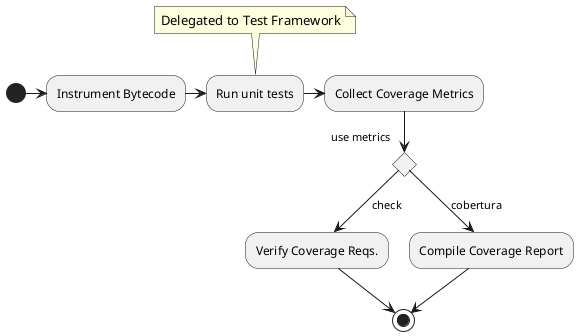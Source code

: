 @startuml

(*) -right-> "Instrument Bytecode"
	-right-> "Run unit tests"
	note top: Delegated to Test Framework
	-right-> "Collect Coverage Metrics"

if "use metrics" then
	--> [check] "Verify Coverage Reqs."
	--> (*)
else
	--> [cobertura] "Compile Coverage Report"
	--> (*)
endif

@enduml